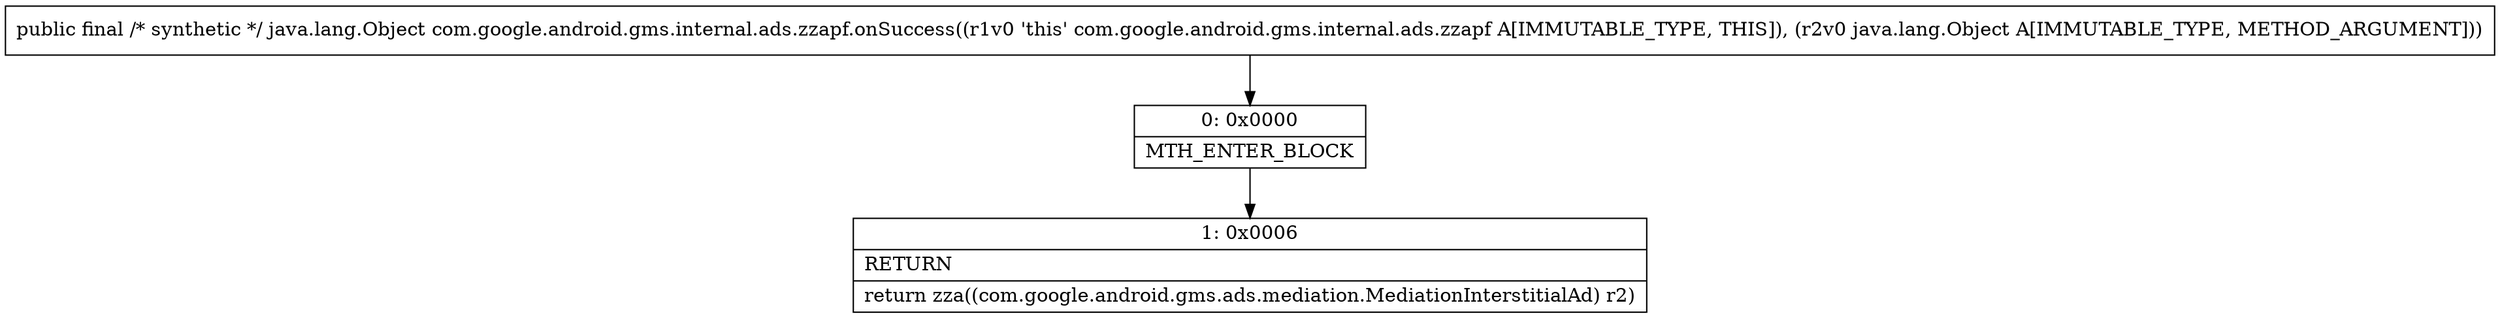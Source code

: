 digraph "CFG forcom.google.android.gms.internal.ads.zzapf.onSuccess(Ljava\/lang\/Object;)Ljava\/lang\/Object;" {
Node_0 [shape=record,label="{0\:\ 0x0000|MTH_ENTER_BLOCK\l}"];
Node_1 [shape=record,label="{1\:\ 0x0006|RETURN\l|return zza((com.google.android.gms.ads.mediation.MediationInterstitialAd) r2)\l}"];
MethodNode[shape=record,label="{public final \/* synthetic *\/ java.lang.Object com.google.android.gms.internal.ads.zzapf.onSuccess((r1v0 'this' com.google.android.gms.internal.ads.zzapf A[IMMUTABLE_TYPE, THIS]), (r2v0 java.lang.Object A[IMMUTABLE_TYPE, METHOD_ARGUMENT])) }"];
MethodNode -> Node_0;
Node_0 -> Node_1;
}

